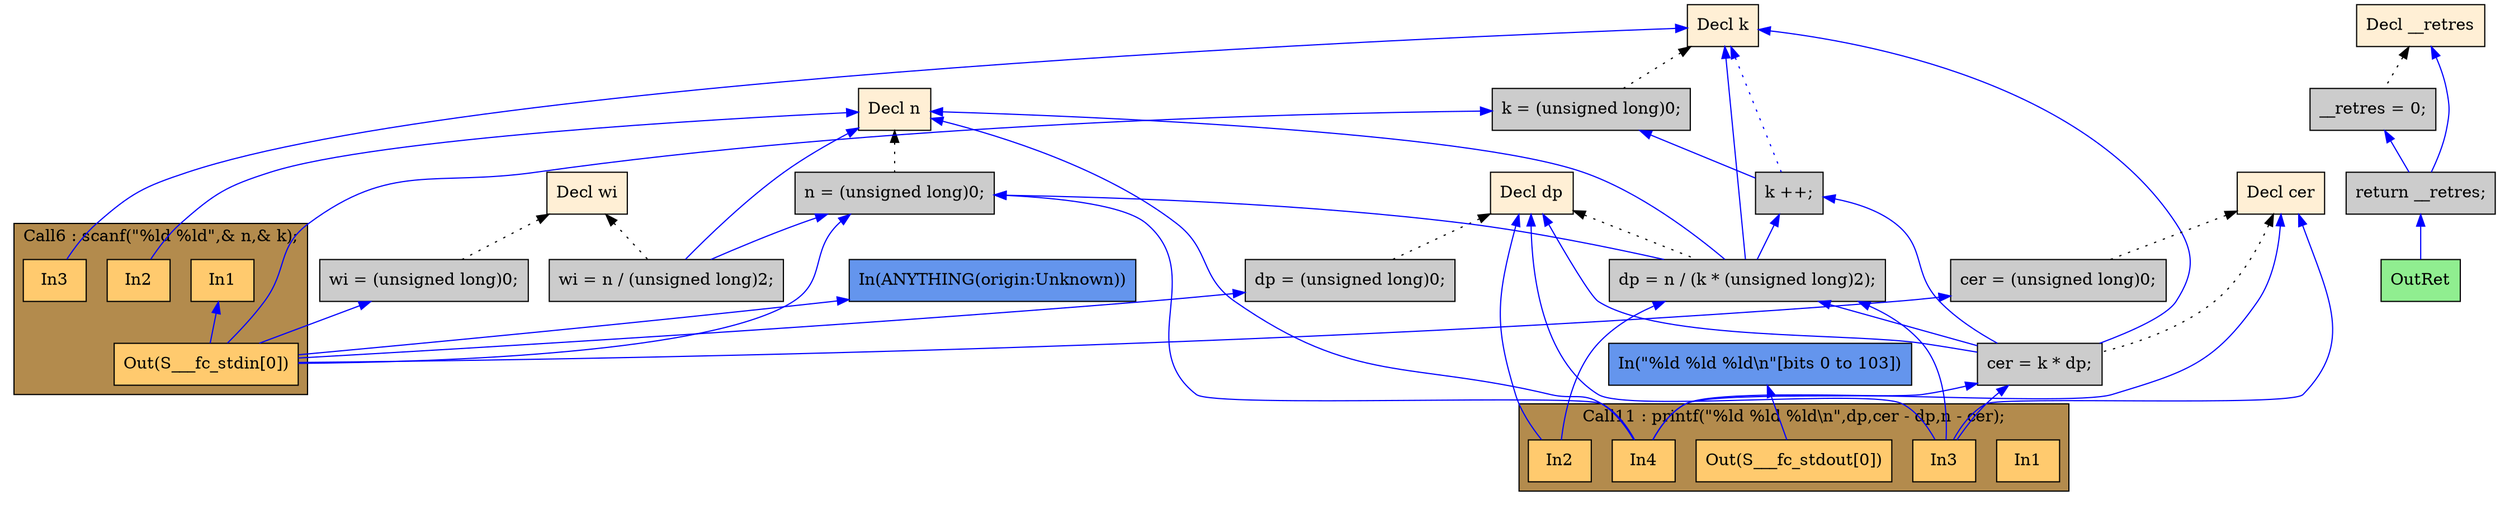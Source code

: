 digraph G {
  rankdir=TB;
  node [style="filled", ];
  32 [label="In(ANYTHING(origin:Unknown))", fillcolor="#6495ED", shape=box, ];
  2 [label="Decl n", fillcolor="#FFEFD5", shape=box, ];
  3 [label="Decl k", fillcolor="#FFEFD5", shape=box, ];
  4 [label="Decl dp", fillcolor="#FFEFD5", shape=box, ];
  5 [label="Decl cer", fillcolor="#FFEFD5", shape=box, ];
  6 [label="Decl wi", fillcolor="#FFEFD5", shape=box, ];
  7 [label="Decl __retres", fillcolor="#FFEFD5", shape=box, ];
  8 [label="n = (unsigned long)0;", fillcolor="#CCCCCC", shape=box, ];
  9 [label="k = (unsigned long)0;", fillcolor="#CCCCCC", shape=box, ];
  10 [label="dp = (unsigned long)0;", fillcolor="#CCCCCC", shape=box, ];
  11 [label="cer = (unsigned long)0;", fillcolor="#CCCCCC", shape=box, ];
  12 [label="wi = (unsigned long)0;", fillcolor="#CCCCCC", shape=box, ];
  14 [label="In1", fillcolor="#FFCA6E", shape=box, ];
  15 [label="In2", fillcolor="#FFCA6E", shape=box, ];
  16 [label="In3", fillcolor="#FFCA6E", shape=box, ];
  17 [label="Out(S___fc_stdin[0])", fillcolor="#FFCA6E", shape=box, ];
  18 [label="k ++;", fillcolor="#CCCCCC", shape=box, ];
  19 [label="wi = n / (unsigned long)2;", fillcolor="#CCCCCC", shape=box, ];
  20 [label="dp = n / (k * (unsigned long)2);", fillcolor="#CCCCCC",
      shape=box, ];
  21 [label="cer = k * dp;", fillcolor="#CCCCCC", shape=box, ];
  23 [label="In1", fillcolor="#FFCA6E", shape=box, ];
  24 [label="In2", fillcolor="#FFCA6E", shape=box, ];
  25 [label="In3", fillcolor="#FFCA6E", shape=box, ];
  26 [label="In4", fillcolor="#FFCA6E", shape=box, ];
  27 [label="Out(S___fc_stdout[0])", fillcolor="#FFCA6E", shape=box, ];
  28 [label="__retres = 0;", fillcolor="#CCCCCC", shape=box, ];
  29 [label="return __retres;", fillcolor="#CCCCCC", shape=box, ];
  30 [label="OutRet", fillcolor="#90EE90", shape=box, ];
  31 [label="In(\"%ld %ld %ld\\n\"[bits 0 to 103])", fillcolor="#6495ED",
      shape=box, ];
  
  subgraph cluster_Call11 { label="Call11 : printf(\"%ld %ld %ld\\n\",dp,cer - dp,n - cer);";
                            fillcolor="#B38B4D"; style="filled"; 27;26;25;24;23;
     };
  subgraph cluster_Call6 { label="Call6 : scanf(\"%ld %ld\",& n,& k);";
                           fillcolor="#B38B4D"; style="filled"; 17;16;15;14;
     };
  
  edge [dir=back, ];
  2 -> 8 [color="#000000", style="dotted", ];
  3 -> 9 [color="#000000", style="dotted", ];
  4 -> 10 [color="#000000", style="dotted", ];
  5 -> 11 [color="#000000", style="dotted", ];
  6 -> 12 [color="#000000", style="dotted", ];
  2 -> 15 [color="#0000FF", ];
  3 -> 16 [color="#0000FF", ];
  8 -> 17 [color="#0000FF", ];
  9 -> 17 [color="#0000FF", ];
  10 -> 17 [color="#0000FF", ];
  11 -> 17 [color="#0000FF", ];
  12 -> 17 [color="#0000FF", ];
  14 -> 17 [color="#0000FF", ];
  32 -> 17 [color="#0000FF", ];
  3 -> 18 [color="#0000FF", style="dotted", ];
  9 -> 18 [color="#0000FF", ];
  2 -> 19 [color="#0000FF", ];
  6 -> 19 [color="#000000", style="dotted", ];
  8 -> 19 [color="#0000FF", ];
  2 -> 20 [color="#0000FF", ];
  3 -> 20 [color="#0000FF", ];
  4 -> 20 [color="#000000", style="dotted", ];
  8 -> 20 [color="#0000FF", ];
  18 -> 20 [color="#0000FF", ];
  3 -> 21 [color="#0000FF", ];
  4 -> 21 [color="#0000FF", ];
  5 -> 21 [color="#000000", style="dotted", ];
  18 -> 21 [color="#0000FF", ];
  20 -> 21 [color="#0000FF", ];
  4 -> 24 [color="#0000FF", ];
  20 -> 24 [color="#0000FF", ];
  4 -> 25 [color="#0000FF", ];
  5 -> 25 [color="#0000FF", ];
  20 -> 25 [color="#0000FF", ];
  21 -> 25 [color="#0000FF", ];
  2 -> 26 [color="#0000FF", ];
  5 -> 26 [color="#0000FF", ];
  8 -> 26 [color="#0000FF", ];
  21 -> 26 [color="#0000FF", ];
  31 -> 27 [color="#0000FF", ];
  7 -> 28 [color="#000000", style="dotted", ];
  7 -> 29 [color="#0000FF", ];
  28 -> 29 [color="#0000FF", ];
  29 -> 30 [color="#0000FF", ];
  
  }